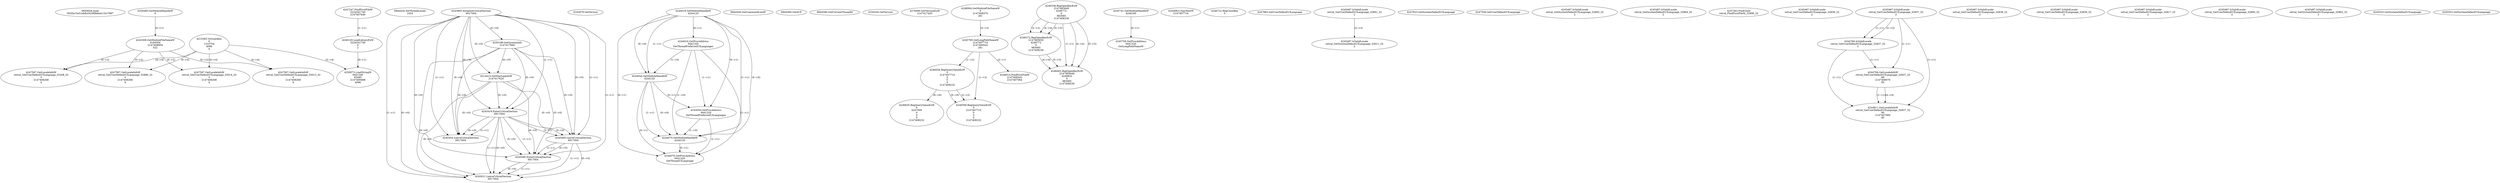 // Global SCDG with merge call
digraph {
	0 [label="6850628.main
0020a15e51eb8c04296fe6a4132c7987"]
	1 [label="4254480.GetModuleHandleW
0"]
	2 [label="6844434.SetThreadLocale
1024"]
	3 [label="4243965.InitializeCriticalSection
6917004"]
	4 [label="4243979.GetVersion
"]
	5 [label="4244018.GetModuleHandleW
4244120"]
	6 [label="4244024.GetProcAddress
9441320
GetThreadPreferredUILanguages"]
	5 -> 6 [label="(0-->1)"]
	7 [label="4244044.GetModuleHandleW
4244120"]
	5 -> 7 [label="(1-->1)"]
	5 -> 7 [label="(0-->0)"]
	6 -> 7 [label="(1-->0)"]
	8 [label="4244050.GetProcAddress
9441320
SetThreadPreferredUILanguages"]
	5 -> 8 [label="(0-->1)"]
	6 -> 8 [label="(1-->1)"]
	7 -> 8 [label="(0-->1)"]
	9 [label="4244070.GetModuleHandleW
4244120"]
	5 -> 9 [label="(1-->1)"]
	7 -> 9 [label="(1-->1)"]
	5 -> 9 [label="(0-->0)"]
	6 -> 9 [label="(1-->0)"]
	7 -> 9 [label="(0-->0)"]
	8 -> 9 [label="(1-->0)"]
	10 [label="4244076.GetProcAddress
9441320
GetThreadUILanguage"]
	5 -> 10 [label="(0-->1)"]
	6 -> 10 [label="(1-->1)"]
	7 -> 10 [label="(0-->1)"]
	8 -> 10 [label="(1-->1)"]
	9 -> 10 [label="(0-->1)"]
	11 [label="4250188.GetSystemInfo
2147417660"]
	3 -> 11 [label="(0-->0)"]
	12 [label="6844540.GetCommandLineW
"]
	13 [label="4214413.GetStartupInfoW
2147417624"]
	3 -> 13 [label="(0-->0)"]
	11 -> 13 [label="(0-->0)"]
	14 [label="6844560.GetACP
"]
	15 [label="6844580.GetCurrentThreadId
"]
	16 [label="4250204.GetVersion
"]
	17 [label="4276690.GetVersionExW
2147417420"]
	18 [label="4243306.GetModuleFileNameW
4194304
2147408904
522"]
	1 -> 18 [label="(0-->1)"]
	19 [label="4248064.GetModuleFileNameW
0
2147408370
261"]
	20 [label="4215383.VirtualAlloc
0
1310704
4096
4"]
	21 [label="4246338.RegOpenKeyExW
2147483649
4246772
0
983065
2147408236"]
	22 [label="4245741.GetModuleHandleW
4246160"]
	23 [label="4245758.GetProcAddress
9441320
GetLongPathNameW"]
	22 -> 23 [label="(0-->1)"]
	24 [label="4245785.GetLongPathNameW
2147407710
2147406542
261"]
	19 -> 24 [label="(3-->3)"]
	25 [label="4245683.CharNextW
2147407716"]
	26 [label="4246556.RegQueryValueExW
0
2147407710
0
0
0
2147408232"]
	24 -> 26 [label="(1-->2)"]
	27 [label="4246599.RegQueryValueExW
0
2147407710
0
0
0
2147408232"]
	24 -> 27 [label="(1-->2)"]
	26 -> 27 [label="(2-->2)"]
	26 -> 27 [label="(6-->6)"]
	28 [label="4246722.RegCloseKey
0"]
	29 [label="4247883.GetUserDefaultUILanguage
"]
	30 [label="4245418.EnterCriticalSection
6917004"]
	3 -> 30 [label="(1-->1)"]
	3 -> 30 [label="(0-->0)"]
	11 -> 30 [label="(0-->0)"]
	13 -> 30 [label="(0-->0)"]
	31 [label="4245469.LeaveCriticalSection
6917004"]
	3 -> 31 [label="(1-->1)"]
	30 -> 31 [label="(1-->1)"]
	3 -> 31 [label="(0-->0)"]
	11 -> 31 [label="(0-->0)"]
	13 -> 31 [label="(0-->0)"]
	30 -> 31 [label="(0-->0)"]
	32 [label="4245487.IsValidLocale
retval_GetUserDefaultUILanguage_32861_32
2"]
	33 [label="4245580.EnterCriticalSection
6917004"]
	3 -> 33 [label="(1-->1)"]
	30 -> 33 [label="(1-->1)"]
	31 -> 33 [label="(1-->1)"]
	3 -> 33 [label="(0-->0)"]
	11 -> 33 [label="(0-->0)"]
	13 -> 33 [label="(0-->0)"]
	30 -> 33 [label="(0-->0)"]
	31 -> 33 [label="(0-->0)"]
	34 [label="4245621.LeaveCriticalSection
6917004"]
	3 -> 34 [label="(1-->1)"]
	30 -> 34 [label="(1-->1)"]
	31 -> 34 [label="(1-->1)"]
	33 -> 34 [label="(1-->1)"]
	3 -> 34 [label="(0-->0)"]
	11 -> 34 [label="(0-->0)"]
	13 -> 34 [label="(0-->0)"]
	30 -> 34 [label="(0-->0)"]
	31 -> 34 [label="(0-->0)"]
	33 -> 34 [label="(0-->0)"]
	35 [label="4247923.GetSystemDefaultUILanguage
"]
	36 [label="4245487.IsValidLocale
retval_GetSystemDefaultUILanguage_33011_32
2"]
	32 -> 36 [label="(2-->2)"]
	37 [label="4247558.GetUserDefaultUILanguage
"]
	38 [label="4247567.GetLocaleInfoW
retval_GetUserDefaultUILanguage_33208_32
3
2147408268
4"]
	18 -> 38 [label="(0-->2)"]
	20 -> 38 [label="(4-->4)"]
	39 [label="4247247.FindFirstFileW
3224341740
2147407640"]
	40 [label="4245454.LeaveCriticalSection
6917004"]
	3 -> 40 [label="(1-->1)"]
	30 -> 40 [label="(1-->1)"]
	3 -> 40 [label="(0-->0)"]
	11 -> 40 [label="(0-->0)"]
	13 -> 40 [label="(0-->0)"]
	30 -> 40 [label="(0-->0)"]
	41 [label="4245487.IsValidLocale
retval_GetSystemDefaultUILanguage_32863_32
2"]
	42 [label="4247567.GetLocaleInfoW
retval_GetUserDefaultUILanguage_33013_32
3
2147408268
4"]
	18 -> 42 [label="(0-->2)"]
	20 -> 42 [label="(4-->4)"]
	43 [label="4245487.IsValidLocale
retval_GetSystemDefaultUILanguage_32864_32
2"]
	44 [label="4247567.GetLocaleInfoW
retval_GetUserDefaultUILanguage_33014_32
3
2147408268
4"]
	18 -> 44 [label="(0-->2)"]
	20 -> 44 [label="(4-->4)"]
	45 [label="4246014.FindFirstFileW
2147406542
2147407064"]
	24 -> 45 [label="(2-->1)"]
	46 [label="4246635.RegQueryValueExW
0
4247000
0
0
0
2147408232"]
	26 -> 46 [label="(6-->6)"]
	47 [label="4246372.RegOpenKeyExW
2147483650
4246772
0
983065
2147408236"]
	21 -> 47 [label="(2-->2)"]
	21 -> 47 [label="(4-->4)"]
	21 -> 47 [label="(5-->5)"]
	48 [label="4246402.RegOpenKeyExW
2147483649
4246832
0
983065
2147408236"]
	21 -> 48 [label="(1-->1)"]
	21 -> 48 [label="(4-->4)"]
	47 -> 48 [label="(4-->4)"]
	21 -> 48 [label="(5-->5)"]
	47 -> 48 [label="(5-->5)"]
	49 [label="4247567.GetLocaleInfoW
retval_GetUserDefaultUILanguage_32886_32
3
2147408268
4"]
	18 -> 49 [label="(0-->2)"]
	20 -> 49 [label="(4-->4)"]
	50 [label="4247263.FindClose
retval_FindFirstFileW_32896_32"]
	51 [label="4248145.LoadLibraryExW
3224341740
0
2"]
	39 -> 51 [label="(1-->1)"]
	52 [label="4250073.LoadStringW
9441340
65485
2147409468
4096"]
	51 -> 52 [label="(0-->1)"]
	20 -> 52 [label="(3-->4)"]
	53 [label="4245487.IsValidLocale
retval_GetUserDefaultUILanguage_32836_32
2"]
	54 [label="4245487.IsValidLocale
retval_GetUserDefaultUILanguage_32837_32
2"]
	55 [label="4245487.IsValidLocale
retval_GetUserDefaultUILanguage_32838_32
2"]
	56 [label="4245487.IsValidLocale
retval_GetUserDefaultUILanguage_32839_32
2"]
	57 [label="4245487.IsValidLocale
retval_GetUserDefaultUILanguage_32817_32
2"]
	58 [label="4245487.IsValidLocale
retval_GetUserDefaultUILanguage_32860_32
2"]
	59 [label="4245487.IsValidLocale
retval_GetSystemDefaultUILanguage_32862_32
2"]
	60 [label="4244766.IsValidLocale
retval_GetUserDefaultUILanguage_32837_32
2"]
	54 -> 60 [label="(1-->1)"]
	54 -> 60 [label="(2-->2)"]
	61 [label="4244794.GetLocaleInfoW
retval_GetUserDefaultUILanguage_32837_32
89
2147408070
85"]
	54 -> 61 [label="(1-->1)"]
	60 -> 61 [label="(1-->1)"]
	62 [label="4244811.GetLocaleInfoW
retval_GetUserDefaultUILanguage_32837_32
90
2147407900
85"]
	54 -> 62 [label="(1-->1)"]
	60 -> 62 [label="(1-->1)"]
	61 -> 62 [label="(1-->1)"]
	61 -> 62 [label="(4-->4)"]
	63 [label="4245525.GetSystemDefaultUILanguage
"]
	64 [label="4245552.GetSystemDefaultUILanguage
"]
}
